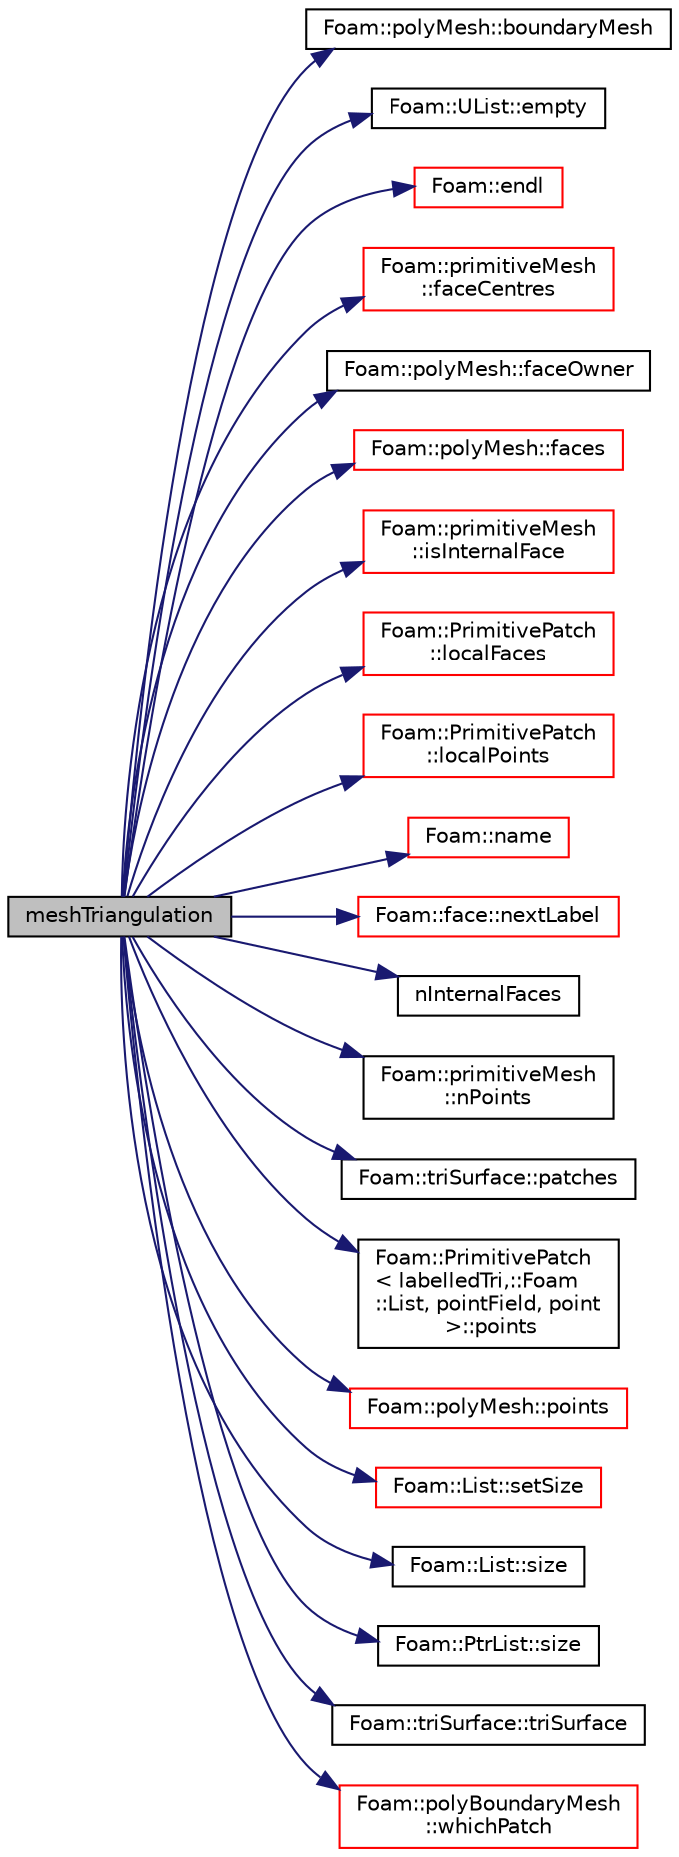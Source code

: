 digraph "meshTriangulation"
{
  bgcolor="transparent";
  edge [fontname="Helvetica",fontsize="10",labelfontname="Helvetica",labelfontsize="10"];
  node [fontname="Helvetica",fontsize="10",shape=record];
  rankdir="LR";
  Node1 [label="meshTriangulation",height=0.2,width=0.4,color="black", fillcolor="grey75", style="filled", fontcolor="black"];
  Node1 -> Node2 [color="midnightblue",fontsize="10",style="solid",fontname="Helvetica"];
  Node2 [label="Foam::polyMesh::boundaryMesh",height=0.2,width=0.4,color="black",URL="$a01955.html#a6b7f5ba89250dbd7a1c6c7860ab60fe3",tooltip="Return boundary mesh. "];
  Node1 -> Node3 [color="midnightblue",fontsize="10",style="solid",fontname="Helvetica"];
  Node3 [label="Foam::UList::empty",height=0.2,width=0.4,color="black",URL="$a02831.html#ac6e61de369e994009e36f344f99c15ad",tooltip="Return true if the UList is empty (ie, size() is zero). "];
  Node1 -> Node4 [color="midnightblue",fontsize="10",style="solid",fontname="Helvetica"];
  Node4 [label="Foam::endl",height=0.2,width=0.4,color="red",URL="$a10974.html#a2db8fe02a0d3909e9351bb4275b23ce4",tooltip="Add newline and flush stream. "];
  Node1 -> Node5 [color="midnightblue",fontsize="10",style="solid",fontname="Helvetica"];
  Node5 [label="Foam::primitiveMesh\l::faceCentres",height=0.2,width=0.4,color="red",URL="$a02008.html#a56749206c7d38a4c3cfbf4103547e555"];
  Node1 -> Node6 [color="midnightblue",fontsize="10",style="solid",fontname="Helvetica"];
  Node6 [label="Foam::polyMesh::faceOwner",height=0.2,width=0.4,color="black",URL="$a01955.html#a6d4def83436c9aa4dc68e8e42c5cf268",tooltip="Return face owner. "];
  Node1 -> Node7 [color="midnightblue",fontsize="10",style="solid",fontname="Helvetica"];
  Node7 [label="Foam::polyMesh::faces",height=0.2,width=0.4,color="red",URL="$a01955.html#a4434536d50d4c14116249da802a1e2b2",tooltip="Return raw faces. "];
  Node1 -> Node8 [color="midnightblue",fontsize="10",style="solid",fontname="Helvetica"];
  Node8 [label="Foam::primitiveMesh\l::isInternalFace",height=0.2,width=0.4,color="red",URL="$a02008.html#a836bb7ec097736e6d0c7903e486776a8",tooltip="Return true if given face label is internal to the mesh. "];
  Node1 -> Node9 [color="midnightblue",fontsize="10",style="solid",fontname="Helvetica"];
  Node9 [label="Foam::PrimitivePatch\l::localFaces",height=0.2,width=0.4,color="red",URL="$a02011.html#af5aca3ce69275c80366bc8d5c0584da2",tooltip="Return patch faces addressing into local point list. "];
  Node1 -> Node10 [color="midnightblue",fontsize="10",style="solid",fontname="Helvetica"];
  Node10 [label="Foam::PrimitivePatch\l::localPoints",height=0.2,width=0.4,color="red",URL="$a02011.html#a180aa335ba66b3224df33de8eb29b3bf",tooltip="Return pointField of points in patch. "];
  Node1 -> Node11 [color="midnightblue",fontsize="10",style="solid",fontname="Helvetica"];
  Node11 [label="Foam::name",height=0.2,width=0.4,color="red",URL="$a10974.html#adcb0df2bd4953cb6bb390272d8263c3a",tooltip="Return a string representation of a complex. "];
  Node1 -> Node12 [color="midnightblue",fontsize="10",style="solid",fontname="Helvetica"];
  Node12 [label="Foam::face::nextLabel",height=0.2,width=0.4,color="red",URL="$a00725.html#a3a77b41d851606ec9fd4c68c792cde79",tooltip="Next vertex on face. "];
  Node1 -> Node13 [color="midnightblue",fontsize="10",style="solid",fontname="Helvetica"];
  Node13 [label="nInternalFaces",height=0.2,width=0.4,color="black",URL="$a01511.html#aa1eec60bd258a70018b8ffda0dced7bb",tooltip="Number of triangles in *this which are internal to the surface. "];
  Node1 -> Node14 [color="midnightblue",fontsize="10",style="solid",fontname="Helvetica"];
  Node14 [label="Foam::primitiveMesh\l::nPoints",height=0.2,width=0.4,color="black",URL="$a02008.html#a9927abeba2c8506177084d644b6e573a"];
  Node1 -> Node15 [color="midnightblue",fontsize="10",style="solid",fontname="Helvetica"];
  Node15 [label="Foam::triSurface::patches",height=0.2,width=0.4,color="black",URL="$a02758.html#a40a43f76fd50b5f1cd1c242669a14406"];
  Node1 -> Node16 [color="midnightblue",fontsize="10",style="solid",fontname="Helvetica"];
  Node16 [label="Foam::PrimitivePatch\l\< labelledTri,::Foam\l::List, pointField, point\l \>::points",height=0.2,width=0.4,color="black",URL="$a02011.html#a1f42f31bcf706357682dcf097255b544",tooltip="Return reference to global points. "];
  Node1 -> Node17 [color="midnightblue",fontsize="10",style="solid",fontname="Helvetica"];
  Node17 [label="Foam::polyMesh::points",height=0.2,width=0.4,color="red",URL="$a01955.html#a084ae534298576408f063a6b3b820959",tooltip="Return raw points. "];
  Node1 -> Node18 [color="midnightblue",fontsize="10",style="solid",fontname="Helvetica"];
  Node18 [label="Foam::List::setSize",height=0.2,width=0.4,color="red",URL="$a01391.html#aedb985ffeaf1bdbfeccc2a8730405703",tooltip="Reset size of List. "];
  Node1 -> Node19 [color="midnightblue",fontsize="10",style="solid",fontname="Helvetica"];
  Node19 [label="Foam::List::size",height=0.2,width=0.4,color="black",URL="$a01391.html#a8a5f6fa29bd4b500caf186f60245b384",tooltip="Override size to be inconsistent with allocated storage. "];
  Node1 -> Node20 [color="midnightblue",fontsize="10",style="solid",fontname="Helvetica"];
  Node20 [label="Foam::PtrList::size",height=0.2,width=0.4,color="black",URL="$a02072.html#a723361dc2020160f5492e8fe2d09fa44",tooltip="Return the number of elements in the PtrList. "];
  Node1 -> Node21 [color="midnightblue",fontsize="10",style="solid",fontname="Helvetica"];
  Node21 [label="Foam::triSurface::triSurface",height=0.2,width=0.4,color="black",URL="$a02758.html#a23b307d20d3b88983e62e1cb7292346a",tooltip="Construct null. "];
  Node1 -> Node22 [color="midnightblue",fontsize="10",style="solid",fontname="Helvetica"];
  Node22 [label="Foam::polyBoundaryMesh\l::whichPatch",height=0.2,width=0.4,color="red",URL="$a01949.html#a6d7e875689c6272231ad4b60139b7324",tooltip="Return patch index for a given face label. "];
}
